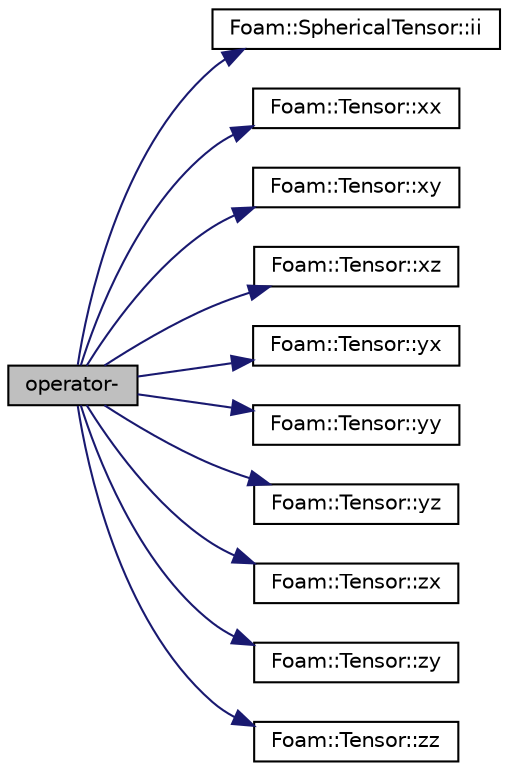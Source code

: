 digraph "operator-"
{
  bgcolor="transparent";
  edge [fontname="Helvetica",fontsize="10",labelfontname="Helvetica",labelfontsize="10"];
  node [fontname="Helvetica",fontsize="10",shape=record];
  rankdir="LR";
  Node141548 [label="operator-",height=0.2,width=0.4,color="black", fillcolor="grey75", style="filled", fontcolor="black"];
  Node141548 -> Node141549 [color="midnightblue",fontsize="10",style="solid",fontname="Helvetica"];
  Node141549 [label="Foam::SphericalTensor::ii",height=0.2,width=0.4,color="black",URL="$a29493.html#a8a6ef975bcb1f17d9cd0457417bcac47"];
  Node141548 -> Node141550 [color="midnightblue",fontsize="10",style="solid",fontname="Helvetica"];
  Node141550 [label="Foam::Tensor::xx",height=0.2,width=0.4,color="black",URL="$a28789.html#a1b97c7c1ed81b4fb23da8dcb71a8cd2a"];
  Node141548 -> Node141551 [color="midnightblue",fontsize="10",style="solid",fontname="Helvetica"];
  Node141551 [label="Foam::Tensor::xy",height=0.2,width=0.4,color="black",URL="$a28789.html#aab470ae2a5eeac8c33a7b6abac6b39b3"];
  Node141548 -> Node141552 [color="midnightblue",fontsize="10",style="solid",fontname="Helvetica"];
  Node141552 [label="Foam::Tensor::xz",height=0.2,width=0.4,color="black",URL="$a28789.html#a6c0a9bc605f3cfdfb3307b3dcf136f60"];
  Node141548 -> Node141553 [color="midnightblue",fontsize="10",style="solid",fontname="Helvetica"];
  Node141553 [label="Foam::Tensor::yx",height=0.2,width=0.4,color="black",URL="$a28789.html#a217bb42e2157c7914d7ebb0ffb730b7d"];
  Node141548 -> Node141554 [color="midnightblue",fontsize="10",style="solid",fontname="Helvetica"];
  Node141554 [label="Foam::Tensor::yy",height=0.2,width=0.4,color="black",URL="$a28789.html#aba9d77023a5662b9c2d3639d5de555a0"];
  Node141548 -> Node141555 [color="midnightblue",fontsize="10",style="solid",fontname="Helvetica"];
  Node141555 [label="Foam::Tensor::yz",height=0.2,width=0.4,color="black",URL="$a28789.html#a4a98b51ba7019e1cfffae8d321a823df"];
  Node141548 -> Node141556 [color="midnightblue",fontsize="10",style="solid",fontname="Helvetica"];
  Node141556 [label="Foam::Tensor::zx",height=0.2,width=0.4,color="black",URL="$a28789.html#ab7a45ba3b507f0b3f9d5c0bde184b151"];
  Node141548 -> Node141557 [color="midnightblue",fontsize="10",style="solid",fontname="Helvetica"];
  Node141557 [label="Foam::Tensor::zy",height=0.2,width=0.4,color="black",URL="$a28789.html#ab7ecfba4f263d0455d4ea82f590a2612"];
  Node141548 -> Node141558 [color="midnightblue",fontsize="10",style="solid",fontname="Helvetica"];
  Node141558 [label="Foam::Tensor::zz",height=0.2,width=0.4,color="black",URL="$a28789.html#a831c4848d01bfcc8d717b7ef92f2cd4b"];
}
